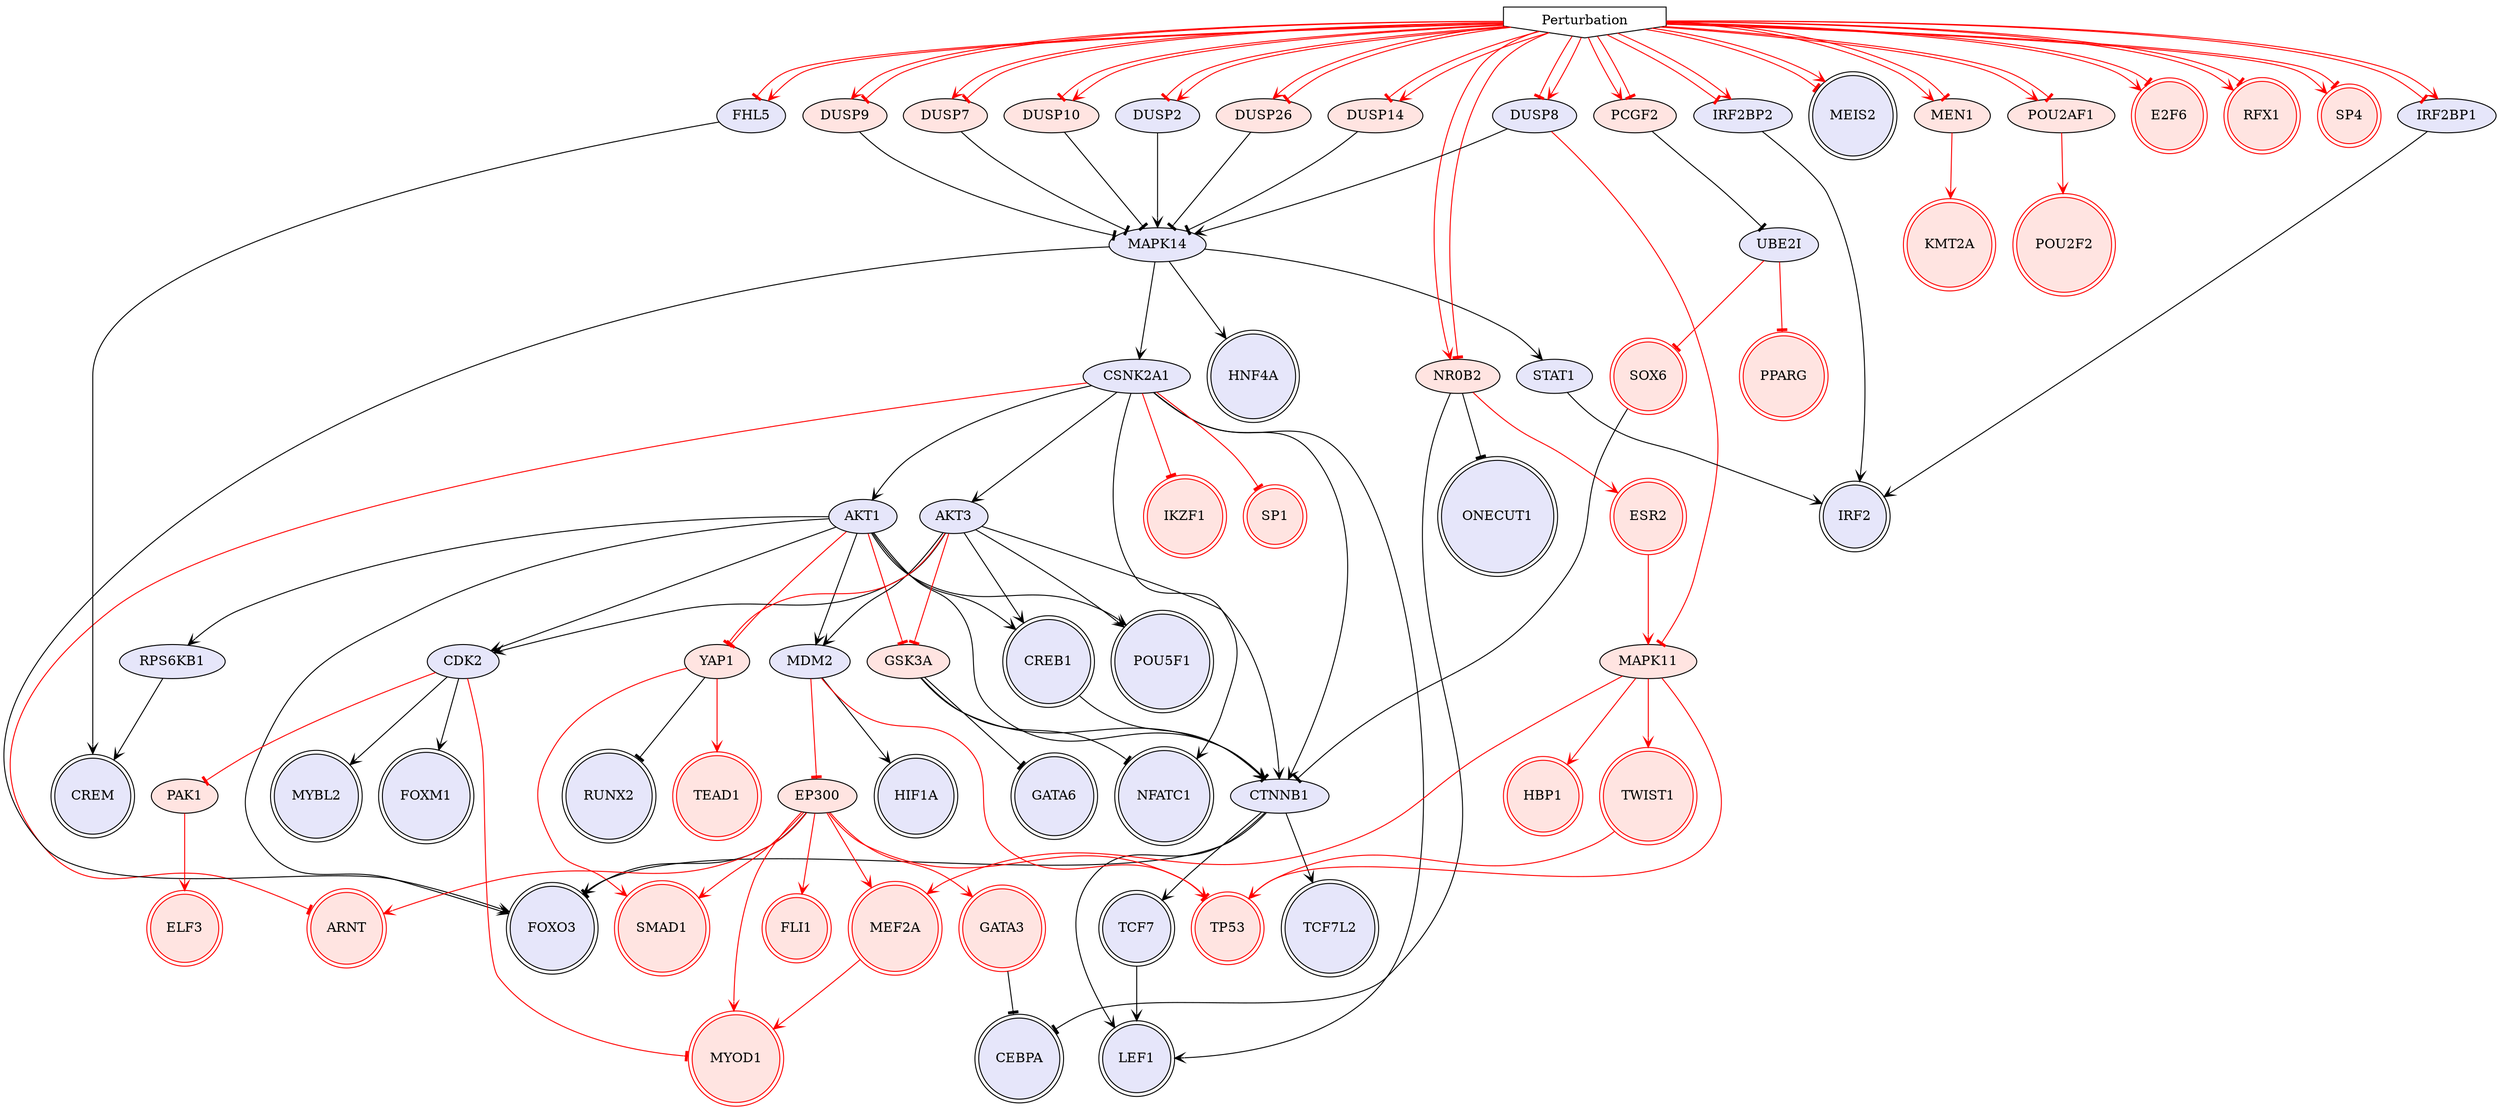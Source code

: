 digraph {

CSNK2A1->CTNNB1 [penwidth=1, color=black, arrowhead="vee"]
AKT1->FOXO3 [penwidth=1, color=black, arrowhead="vee"]
CTNNB1->FOXO3 [penwidth=1, color=black, arrowhead="vee"]
CTNNB1->TCF7L2 [penwidth=1, color=black, arrowhead="vee"]
AKT1->MDM2 [penwidth=1, color=black, arrowhead="vee"]
AKT1->CREB1 [penwidth=1, color=black, arrowhead="vee"]
CTNNB1->LEF1 [penwidth=1, color=black, arrowhead="vee"]
CTNNB1->TCF7 [penwidth=1, color=black, arrowhead="vee"]
AKT1->RPS6KB1 [penwidth=1, color=black, arrowhead="vee"]
AKT1->CTNNB1 [penwidth=1, color=black, arrowhead="vee"]
NR0B2->ONECUT1 [penwidth=1, color=black, arrowhead="tee"]
CREB1->CTNNB1 [penwidth=1, color=black, arrowhead="vee"]
CSNK2A1->LEF1 [penwidth=1, color=black, arrowhead="vee"]
TCF7->LEF1 [penwidth=1, color=black, arrowhead="vee"]
RPS6KB1->CREM [penwidth=1, color=black, arrowhead="vee"]
GSK3A->CTNNB1 [penwidth=1, color=black, arrowhead="tee"]
GSK3A->NFATC1 [penwidth=1, color=black, arrowhead="tee"]
MAPK14->CSNK2A1 [penwidth=1, color=black, arrowhead="vee"]
GSK3A->GATA6 [penwidth=1, color=black, arrowhead="tee"]
DUSP9->MAPK14 [penwidth=1, color=black, arrowhead="tee"]
AKT1->CDK2 [penwidth=1, color=black, arrowhead="vee"]
GATA3->CEBPA [penwidth=1, color=black, arrowhead="tee"]
SOX6->CTNNB1 [penwidth=1, color=black, arrowhead="tee"]
AKT1->POU5F1 [penwidth=1, color=black, arrowhead="vee"]
PCGF2->UBE2I [penwidth=1, color=black, arrowhead="tee"]
CSNK2A1->AKT1 [penwidth=1, color=black, arrowhead="vee"]
YAP1->RUNX2 [penwidth=1, color=black, arrowhead="tee"]
CDK2->MYBL2 [penwidth=1, color=black, arrowhead="vee"]
IRF2BP1->IRF2 [penwidth=1, color=black, arrowhead="vee"]
MAPK14->FOXO3 [penwidth=1, color=black, arrowhead="vee"]
NR0B2->CEBPA [penwidth=1, color=black, arrowhead="tee"]
MAPK14->HNF4A [penwidth=1, color=black, arrowhead="vee"]
CDK2->FOXM1 [penwidth=1, color=black, arrowhead="vee"]
CSNK2A1->NFATC1 [penwidth=1, color=black, arrowhead="vee"]
EP300->FOXO3 [penwidth=1, color=black, arrowhead="tee"]
MDM2->HIF1A [penwidth=1, color=black, arrowhead="vee"]
Perturbation->IRF2BP1 [penwidth=1, color=red, arrowhead="tee"]
Perturbation->MEIS2 [penwidth=1, color=red, arrowhead="tee"]
EP300->TP53 [penwidth=1, color=red, arrowhead="vee"]
MEN1->KMT2A [penwidth=1, color=red, arrowhead="vee"]
EP300->ARNT [penwidth=1, color=red, arrowhead="vee"]
MDM2->TP53 [penwidth=1, color=red, arrowhead="tee"]
UBE2I->PPARG [penwidth=1, color=red, arrowhead="tee"]
CDK2->PAK1 [penwidth=1, color=red, arrowhead="tee"]
NR0B2->ESR2 [penwidth=1, color=red, arrowhead="vee"]
AKT1->GSK3A [penwidth=1, color=red, arrowhead="tee"]
YAP1->TEAD1 [penwidth=1, color=red, arrowhead="vee"]
EP300->MEF2A [penwidth=1, color=red, arrowhead="vee"]
CSNK2A1->IKZF1 [penwidth=1, color=red, arrowhead="tee"]
CSNK2A1->SP1 [penwidth=1, color=red, arrowhead="tee"]
EP300->FLI1 [penwidth=1, color=red, arrowhead="vee"]
UBE2I->SOX6 [penwidth=1, color=red, arrowhead="tee"]
MAPK11->TP53 [penwidth=1, color=red, arrowhead="vee"]
YAP1->SMAD1 [penwidth=1, color=red, arrowhead="vee"]
AKT1->YAP1 [penwidth=1, color=red, arrowhead="tee"]
CSNK2A1->ARNT [penwidth=1, color=red, arrowhead="tee"]
EP300->MYOD1 [penwidth=1, color=red, arrowhead="vee"]
EP300->SMAD1 [penwidth=1, color=red, arrowhead="vee"]
MAPK11->HBP1 [penwidth=1, color=red, arrowhead="vee"]
MAPK11->TWIST1 [penwidth=1, color=red, arrowhead="vee"]
MDM2->EP300 [penwidth=1, color=red, arrowhead="tee"]
MEF2A->MYOD1 [penwidth=1, color=red, arrowhead="vee"]
PAK1->ELF3 [penwidth=1, color=red, arrowhead="vee"]
CDK2->MYOD1 [penwidth=1, color=red, arrowhead="tee"]
POU2AF1->POU2F2 [penwidth=1, color=red, arrowhead="vee"]
MAPK11->MEF2A [penwidth=1, color=red, arrowhead="vee"]
EP300->GATA3 [penwidth=1, color=red, arrowhead="vee"]
TWIST1->TP53 [penwidth=1, color=red, arrowhead="vee"]
ESR2->MAPK11 [penwidth=1, color=red, arrowhead="vee"]
Perturbation->DUSP9 [penwidth=1, color=red, arrowhead="vee"]
Perturbation->E2F6 [penwidth=1, color=red, arrowhead="vee"]
Perturbation->MEN1 [penwidth=1, color=red, arrowhead="vee"]
Perturbation->NR0B2 [penwidth=1, color=red, arrowhead="vee"]
Perturbation->PCGF2 [penwidth=1, color=red, arrowhead="vee"]
Perturbation->POU2AF1 [penwidth=1, color=red, arrowhead="vee"]
Perturbation->RFX1 [penwidth=1, color=red, arrowhead="vee"]
Perturbation->SP4 [penwidth=1, color=red, arrowhead="vee"]
DUSP7->MAPK14 [penwidth=1, color=black, arrowhead="tee"]
FHL5->CREM [penwidth=1, color=black, arrowhead="vee"]
IRF2BP2->IRF2 [penwidth=1, color=black, arrowhead="vee"]
Perturbation->FHL5 [penwidth=1, color=red, arrowhead="tee"]
Perturbation->IRF2BP2 [penwidth=1, color=red, arrowhead="tee"]
Perturbation->DUSP7 [penwidth=1, color=red, arrowhead="vee"]
DUSP10->MAPK14 [penwidth=1, color=black, arrowhead="tee"]
Perturbation->IRF2BP1 [penwidth=1, color=red, arrowhead="vee"]
Perturbation->MEIS2 [penwidth=1, color=red, arrowhead="vee"]
Perturbation->DUSP10 [penwidth=1, color=red, arrowhead="tee"]
Perturbation->E2F6 [penwidth=1, color=red, arrowhead="tee"]
Perturbation->MEN1 [penwidth=1, color=red, arrowhead="tee"]
Perturbation->NR0B2 [penwidth=1, color=red, arrowhead="tee"]
Perturbation->PCGF2 [penwidth=1, color=red, arrowhead="tee"]
Perturbation->POU2AF1 [penwidth=1, color=red, arrowhead="tee"]
Perturbation->RFX1 [penwidth=1, color=red, arrowhead="tee"]
Perturbation->SP4 [penwidth=1, color=red, arrowhead="tee"]
DUSP8->MAPK14 [penwidth=1, color=black, arrowhead="vee"]
AKT3->CTNNB1 [penwidth=1, color=black, arrowhead="vee"]
AKT3->MDM2 [penwidth=1, color=black, arrowhead="vee"]
AKT3->CREB1 [penwidth=1, color=black, arrowhead="vee"]
CSNK2A1->AKT3 [penwidth=1, color=black, arrowhead="vee"]
AKT3->POU5F1 [penwidth=1, color=black, arrowhead="vee"]
AKT3->CDK2 [penwidth=1, color=black, arrowhead="vee"]
Perturbation->DUSP8 [penwidth=1, color=red, arrowhead="tee"]
AKT3->GSK3A [penwidth=1, color=red, arrowhead="tee"]
AKT3->YAP1 [penwidth=1, color=red, arrowhead="tee"]
DUSP8->MAPK11 [penwidth=1, color=red, arrowhead="tee"]
DUSP2->MAPK14 [penwidth=1, color=black, arrowhead="vee"]
Perturbation->DUSP2 [penwidth=1, color=red, arrowhead="tee"]
DUSP26->MAPK14 [penwidth=1, color=black, arrowhead="tee"]
Perturbation->DUSP26 [penwidth=1, color=red, arrowhead="vee"]
Perturbation->DUSP10 [penwidth=1, color=red, arrowhead="vee"]
Perturbation->FHL5 [penwidth=1, color=red, arrowhead="vee"]
Perturbation->IRF2BP2 [penwidth=1, color=red, arrowhead="vee"]
Perturbation->DUSP7 [penwidth=1, color=red, arrowhead="tee"]
Perturbation->DUSP2 [penwidth=1, color=red, arrowhead="vee"]
MAPK14->STAT1 [penwidth=1, color=black, arrowhead="vee"]
STAT1->IRF2 [penwidth=1, color=black, arrowhead="vee"]
DUSP14->MAPK14 [penwidth=1, color=black, arrowhead="tee"]
Perturbation->DUSP14 [penwidth=1, color=red, arrowhead="tee"]
Perturbation->DUSP8 [penwidth=1, color=red, arrowhead="vee"]
Perturbation->DUSP14 [penwidth=1, color=red, arrowhead="vee"]
Perturbation->DUSP26 [penwidth=1, color=red, arrowhead="tee"]
Perturbation->DUSP9 [penwidth=1, color=red, arrowhead="tee"]
Perturbation [style=filled, color=black, fillcolor=white, shape=invhouse];
TEAD1 [style=filled, color=red, fillcolor=mistyrose, shape=doublecircle];
ESR2 [style=filled, color=red, fillcolor=mistyrose, shape=doublecircle];
MYBL2 [style=filled, color=black, fillcolor=lavender, shape=doublecircle];
LEF1 [style=filled, color=black, fillcolor=lavender, shape=doublecircle];
FLI1 [style=filled, color=red, fillcolor=mistyrose, shape=doublecircle];
SOX6 [style=filled, color=red, fillcolor=mistyrose, shape=doublecircle];
POU2F2 [style=filled, color=red, fillcolor=mistyrose, shape=doublecircle];
SMAD1 [style=filled, color=red, fillcolor=mistyrose, shape=doublecircle];
MEF2A [style=filled, color=red, fillcolor=mistyrose, shape=doublecircle];
FOXM1 [style=filled, color=black, fillcolor=lavender, shape=doublecircle];
TCF7L2 [style=filled, color=black, fillcolor=lavender, shape=doublecircle];
CREB1 [style=filled, color=black, fillcolor=lavender, shape=doublecircle];
RUNX2 [style=filled, color=black, fillcolor=lavender, shape=doublecircle];
E2F6 [style=filled, color=red, fillcolor=mistyrose, shape=doublecircle];
SP1 [style=filled, color=red, fillcolor=mistyrose, shape=doublecircle];
HNF4A [style=filled, color=black, fillcolor=lavender, shape=doublecircle];
CEBPA [style=filled, color=black, fillcolor=lavender, shape=doublecircle];
PPARG [style=filled, color=red, fillcolor=mistyrose, shape=doublecircle];
FOXO3 [style=filled, color=black, fillcolor=lavender, shape=doublecircle];
TP53 [style=filled, color=red, fillcolor=mistyrose, shape=doublecircle];
RFX1 [style=filled, color=red, fillcolor=mistyrose, shape=doublecircle];
MEIS2 [style=filled, color=black, fillcolor=lavender, shape=doublecircle];
ELF3 [style=filled, color=red, fillcolor=mistyrose, shape=doublecircle];
GATA3 [style=filled, color=red, fillcolor=mistyrose, shape=doublecircle];
POU5F1 [style=filled, color=black, fillcolor=lavender, shape=doublecircle];
HBP1 [style=filled, color=red, fillcolor=mistyrose, shape=doublecircle];
IRF2 [style=filled, color=black, fillcolor=lavender, shape=doublecircle];
ARNT [style=filled, color=red, fillcolor=mistyrose, shape=doublecircle];
ONECUT1 [style=filled, color=black, fillcolor=lavender, shape=doublecircle];
TCF7 [style=filled, color=black, fillcolor=lavender, shape=doublecircle];
GATA6 [style=filled, color=black, fillcolor=lavender, shape=doublecircle];
HIF1A [style=filled, color=black, fillcolor=lavender, shape=doublecircle];
KMT2A [style=filled, color=red, fillcolor=mistyrose, shape=doublecircle];
CREM [style=filled, color=black, fillcolor=lavender, shape=doublecircle];
IKZF1 [style=filled, color=red, fillcolor=mistyrose, shape=doublecircle];
MYOD1 [style=filled, color=red, fillcolor=mistyrose, shape=doublecircle];
SP4 [style=filled, color=red, fillcolor=mistyrose, shape=doublecircle];
NFATC1 [style=filled, color=black, fillcolor=lavender, shape=doublecircle];
TWIST1 [style=filled, color=red, fillcolor=mistyrose, shape=doublecircle];
CSNK2A1 [style=filled, fillcolor=lavender];
AKT1 [style=filled, fillcolor=lavender];
CTNNB1 [style=filled, fillcolor=lavender];
NR0B2 [style=filled, fillcolor=mistyrose];
RPS6KB1 [style=filled, fillcolor=lavender];
GSK3A [style=filled, fillcolor=mistyrose];
MAPK14 [style=filled, fillcolor=lavender];
DUSP9 [style=filled, fillcolor=mistyrose];
PCGF2 [style=filled, fillcolor=mistyrose];
YAP1 [style=filled, fillcolor=mistyrose];
CDK2 [style=filled, fillcolor=lavender];
IRF2BP1 [style=filled, fillcolor=lavender];
EP300 [style=filled, fillcolor=mistyrose];
MDM2 [style=filled, fillcolor=lavender];
MEN1 [style=filled, fillcolor=mistyrose];
UBE2I [style=filled, fillcolor=lavender];
MAPK11 [style=filled, fillcolor=mistyrose];
PAK1 [style=filled, fillcolor=mistyrose];
POU2AF1 [style=filled, fillcolor=mistyrose];
DUSP7 [style=filled, fillcolor=mistyrose];
FHL5 [style=filled, fillcolor=lavender];
IRF2BP2 [style=filled, fillcolor=lavender];
DUSP10 [style=filled, fillcolor=mistyrose];
DUSP8 [style=filled, fillcolor=lavender];
AKT3 [style=filled, fillcolor=lavender];
DUSP2 [style=filled, fillcolor=lavender];
DUSP26 [style=filled, fillcolor=mistyrose];
STAT1 [style=filled, fillcolor=lavender];
DUSP14 [style=filled, fillcolor=mistyrose];


}
